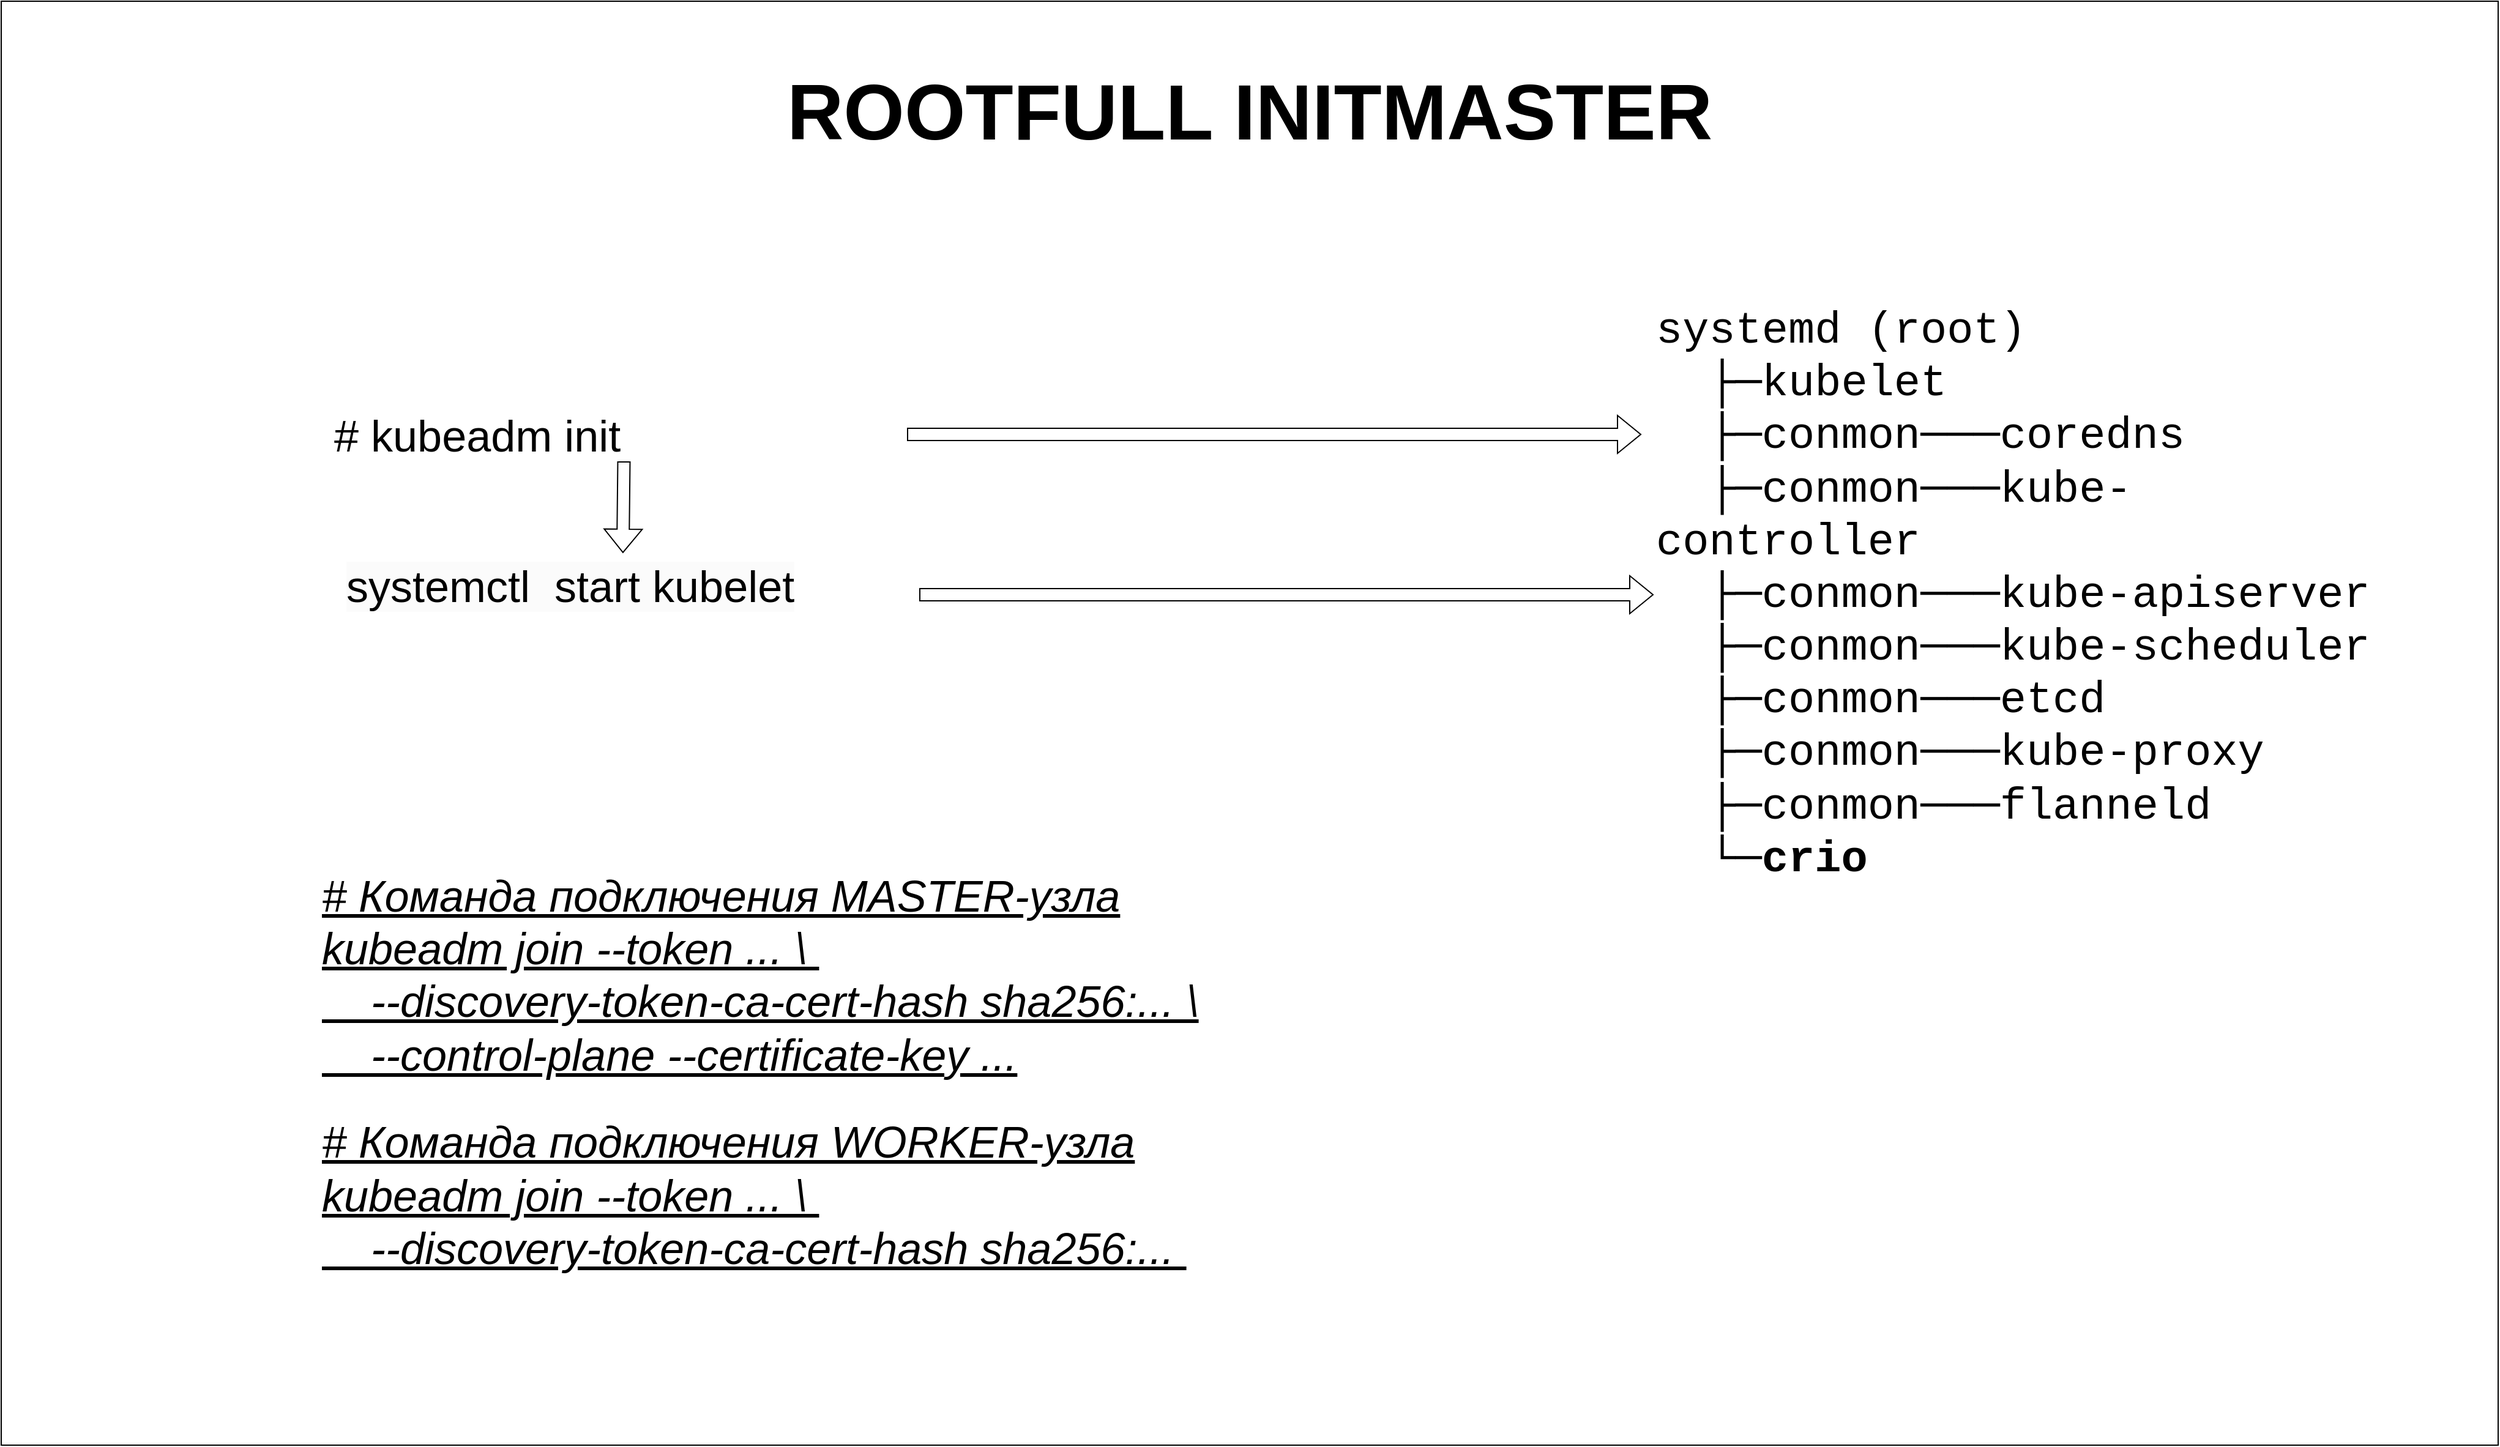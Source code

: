 <mxfile version="21.2.1" type="device">
  <diagram name="Страница 1" id="3Fc0vSVozqevy4aIU-6P">
    <mxGraphModel dx="3055" dy="1600" grid="1" gridSize="10" guides="1" tooltips="1" connect="1" arrows="1" fold="1" page="1" pageScale="1" pageWidth="827" pageHeight="1169" math="0" shadow="0">
      <root>
        <mxCell id="0" />
        <mxCell id="1" parent="0" />
        <mxCell id="V3j0KglJR2Gk7BleBFke-1" value="&lt;font style=&quot;font-size: 64px;&quot;&gt;&lt;b&gt;ROOTFULL INITMASTER&lt;br&gt;&lt;br&gt;&lt;br&gt;&lt;br&gt;&lt;br&gt;&lt;br&gt;&lt;br&gt;&lt;br&gt;&lt;br&gt;&lt;br&gt;&lt;br&gt;&lt;br&gt;&lt;br&gt;&amp;nbsp;&lt;/b&gt;&lt;/font&gt;" style="rounded=0;whiteSpace=wrap;html=1;" vertex="1" parent="1">
          <mxGeometry x="-250" y="60" width="2040" height="1180" as="geometry" />
        </mxCell>
        <mxCell id="IUNzLnWi2bgsbS9b6XEX-1" value="&lt;font style=&quot;font-size: 36px;&quot;&gt;# kubeadm init&lt;/font&gt;" style="text;html=1;strokeColor=none;fillColor=none;align=left;verticalAlign=middle;whiteSpace=wrap;rounded=0;" parent="1" vertex="1">
          <mxGeometry x="20" y="400" width="460" height="30" as="geometry" />
        </mxCell>
        <mxCell id="IUNzLnWi2bgsbS9b6XEX-2" value="&lt;span style=&quot;color: rgb(0, 0, 0); font-family: Helvetica; font-size: 36px; font-style: normal; font-variant-ligatures: normal; font-variant-caps: normal; font-weight: 400; letter-spacing: normal; orphans: 2; text-align: center; text-indent: 0px; text-transform: none; widows: 2; word-spacing: 0px; -webkit-text-stroke-width: 0px; background-color: rgb(251, 251, 251); text-decoration-thickness: initial; text-decoration-style: initial; text-decoration-color: initial; float: none; display: inline !important;&quot;&gt;systemctl&amp;nbsp; start kubelet&lt;/span&gt;" style="text;whiteSpace=wrap;html=1;" parent="1" vertex="1">
          <mxGeometry x="30" y="510" width="470" height="70" as="geometry" />
        </mxCell>
        <mxCell id="IUNzLnWi2bgsbS9b6XEX-3" value="" style="shape=flexArrow;endArrow=classic;html=1;rounded=0;exitX=0.519;exitY=1.2;exitDx=0;exitDy=0;exitPerimeter=0;entryX=0.485;entryY=0.014;entryDx=0;entryDy=0;entryPerimeter=0;" parent="1" source="IUNzLnWi2bgsbS9b6XEX-1" target="IUNzLnWi2bgsbS9b6XEX-2" edge="1">
          <mxGeometry width="50" height="50" relative="1" as="geometry">
            <mxPoint x="280" y="570" as="sourcePoint" />
            <mxPoint x="330" y="520" as="targetPoint" />
          </mxGeometry>
        </mxCell>
        <mxCell id="IUNzLnWi2bgsbS9b6XEX-5" value="&lt;font face=&quot;Courier New&quot; style=&quot;font-size: 36px;&quot;&gt;&lt;div style=&quot;&quot;&gt;&lt;div&gt;systemd (root)&lt;/div&gt;&lt;div&gt;&amp;nbsp; ├─kubelet&lt;/div&gt;&lt;div&gt;&lt;span style=&quot;background-color: initial;&quot;&gt;&amp;nbsp; ├─conmon───coredns&lt;/span&gt;&lt;br&gt;&lt;/div&gt;&lt;div&gt;&amp;nbsp; ├─conmon───kube-controller&lt;/div&gt;&lt;div&gt;&amp;nbsp; ├─conmon───kube-apiserver&lt;/div&gt;&lt;div&gt;&amp;nbsp; ├─conmon───kube-scheduler&lt;/div&gt;&lt;div&gt;&amp;nbsp; ├─conmon───etcd&lt;/div&gt;&lt;div&gt;&amp;nbsp; ├─conmon───kube-proxy&lt;/div&gt;&lt;div style=&quot;&quot;&gt;&amp;nbsp; ├─conmon───flanneld&lt;/div&gt;&lt;div style=&quot;&quot;&gt;&amp;nbsp; └─&lt;b&gt;crio&lt;/b&gt;&lt;/div&gt;&lt;/div&gt;&lt;/font&gt;" style="text;html=1;strokeColor=none;fillColor=none;align=left;verticalAlign=middle;whiteSpace=wrap;rounded=0;" parent="1" vertex="1">
          <mxGeometry x="1100" y="329.5" width="590" height="431" as="geometry" />
        </mxCell>
        <mxCell id="IUNzLnWi2bgsbS9b6XEX-6" value="" style="shape=flexArrow;endArrow=classic;html=1;rounded=0;exitX=1;exitY=0.5;exitDx=0;exitDy=0;" parent="1" source="IUNzLnWi2bgsbS9b6XEX-2" target="IUNzLnWi2bgsbS9b6XEX-5" edge="1">
          <mxGeometry width="50" height="50" relative="1" as="geometry">
            <mxPoint x="290" y="730" as="sourcePoint" />
            <mxPoint x="340" y="680" as="targetPoint" />
          </mxGeometry>
        </mxCell>
        <mxCell id="IUNzLnWi2bgsbS9b6XEX-7" value="&lt;font style=&quot;font-size: 36px;&quot;&gt;&lt;i&gt;&lt;u&gt;# Команда подключения MASTER-узла&lt;br&gt;kubeadm join --token ... \&amp;nbsp;&lt;br&gt;&lt;span style=&quot;font-family:monospace&quot;&gt;&lt;/span&gt;&lt;span style=&quot;font-family:monospace&quot;&gt;&lt;/span&gt;&amp;nbsp; &amp;nbsp; --discovery-token-ca-cert-hash sha256:...&amp;nbsp;\&lt;br&gt;&amp;nbsp; &amp;nbsp; --control-plane --certificate-key ...&lt;br&gt;&lt;/u&gt;&lt;/i&gt;&lt;/font&gt;&lt;br&gt;&lt;br&gt;&lt;i style=&quot;border-color: var(--border-color); font-size: 36px;&quot;&gt;&lt;u style=&quot;border-color: var(--border-color);&quot;&gt;# Команда подключения WORKER-узла&lt;br style=&quot;border-color: var(--border-color);&quot;&gt;&lt;/u&gt;&lt;/i&gt;&lt;i style=&quot;border-color: var(--border-color); font-size: 36px;&quot;&gt;&lt;u style=&quot;border-color: var(--border-color);&quot;&gt;kubeadm join --token ... \&amp;nbsp;&lt;br style=&quot;border-color: var(--border-color);&quot;&gt;&lt;span style=&quot;border-color: var(--border-color); font-family: monospace;&quot;&gt;&lt;/span&gt;&lt;span style=&quot;border-color: var(--border-color); font-family: monospace;&quot;&gt;&lt;/span&gt;&amp;nbsp; &amp;nbsp; --discovery-token-ca-cert-hash sha256:...&amp;nbsp;&lt;br style=&quot;border-color: var(--border-color);&quot;&gt;&lt;/u&gt;&lt;/i&gt;" style="text;html=1;strokeColor=none;fillColor=none;align=left;verticalAlign=middle;whiteSpace=wrap;rounded=0;" parent="1" vertex="1">
          <mxGeometry x="10" y="770" width="1020" height="330" as="geometry" />
        </mxCell>
        <mxCell id="V3j0KglJR2Gk7BleBFke-2" value="" style="shape=flexArrow;endArrow=classic;html=1;rounded=0;exitX=1;exitY=0.5;exitDx=0;exitDy=0;" edge="1" parent="1">
          <mxGeometry width="50" height="50" relative="1" as="geometry">
            <mxPoint x="490" y="414" as="sourcePoint" />
            <mxPoint x="1090" y="414" as="targetPoint" />
          </mxGeometry>
        </mxCell>
      </root>
    </mxGraphModel>
  </diagram>
</mxfile>
